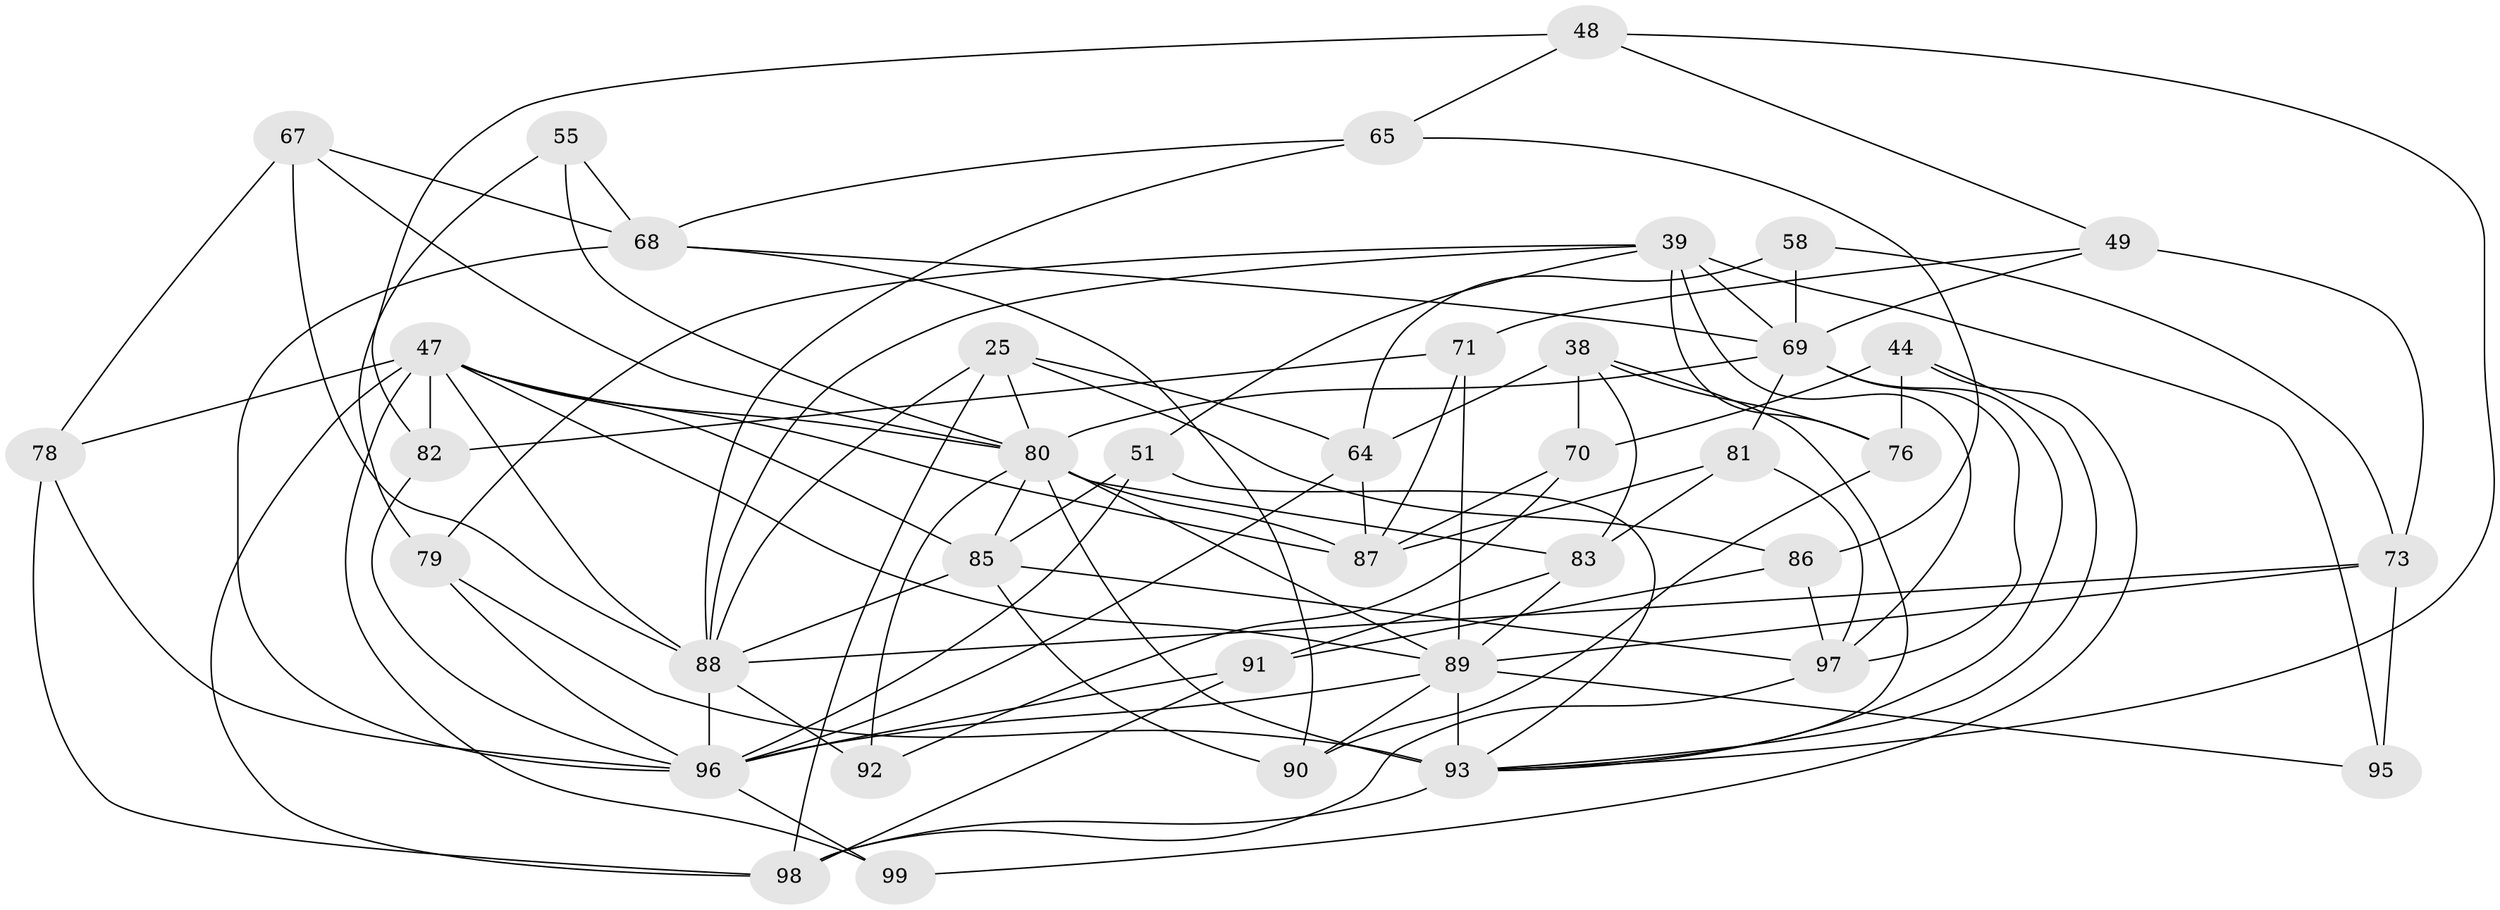 // original degree distribution, {4: 1.0}
// Generated by graph-tools (version 1.1) at 2025/03/03/04/25 22:03:06]
// undirected, 39 vertices, 103 edges
graph export_dot {
graph [start="1"]
  node [color=gray90,style=filled];
  25 [super="+20"];
  38 [super="+34"];
  39 [super="+27+28"];
  44;
  47 [super="+40+33"];
  48;
  49;
  51;
  55;
  58;
  64 [super="+60"];
  65;
  67 [super="+13"];
  68 [super="+5+26"];
  69 [super="+32+17"];
  70;
  71;
  73 [super="+41"];
  76;
  78 [super="+36"];
  79;
  80 [super="+1+12+14+74"];
  81 [super="+18"];
  82;
  83 [super="+56"];
  85 [super="+62+23"];
  86;
  87 [super="+30"];
  88 [super="+11+63+84+53"];
  89 [super="+75"];
  90;
  91;
  92 [super="+45"];
  93 [super="+42+54+57+59"];
  95;
  96 [super="+2+46+61+94"];
  97 [super="+3+7"];
  98 [super="+77+72"];
  99;
  25 -- 64;
  25 -- 86;
  25 -- 88;
  25 -- 98 [weight=2];
  25 -- 80;
  38 -- 64 [weight=2];
  38 -- 83;
  38 -- 70;
  38 -- 76;
  38 -- 93;
  39 -- 51;
  39 -- 97;
  39 -- 88;
  39 -- 69 [weight=2];
  39 -- 79;
  39 -- 76;
  39 -- 95;
  44 -- 99;
  44 -- 70;
  44 -- 76;
  44 -- 93;
  47 -- 88 [weight=2];
  47 -- 98;
  47 -- 82;
  47 -- 99 [weight=2];
  47 -- 85;
  47 -- 80;
  47 -- 87;
  47 -- 78 [weight=2];
  47 -- 89;
  48 -- 49;
  48 -- 65;
  48 -- 82;
  48 -- 93;
  49 -- 71;
  49 -- 69;
  49 -- 73;
  51 -- 96;
  51 -- 85;
  51 -- 93;
  55 -- 79;
  55 -- 80 [weight=2];
  55 -- 68;
  58 -- 64;
  58 -- 73;
  58 -- 69 [weight=2];
  64 -- 96;
  64 -- 87;
  65 -- 86;
  65 -- 68;
  65 -- 88;
  67 -- 78 [weight=2];
  67 -- 68;
  67 -- 88 [weight=2];
  67 -- 80;
  68 -- 69 [weight=2];
  68 -- 90;
  68 -- 96 [weight=2];
  69 -- 97;
  69 -- 81 [weight=2];
  69 -- 80 [weight=3];
  69 -- 93;
  70 -- 92;
  70 -- 87;
  71 -- 82;
  71 -- 87;
  71 -- 89;
  73 -- 89 [weight=2];
  73 -- 88 [weight=2];
  73 -- 95 [weight=2];
  76 -- 90;
  78 -- 96;
  78 -- 98;
  79 -- 96;
  79 -- 93;
  80 -- 92 [weight=3];
  80 -- 83 [weight=2];
  80 -- 85;
  80 -- 87 [weight=3];
  80 -- 89;
  80 -- 93 [weight=4];
  81 -- 97 [weight=2];
  81 -- 83;
  81 -- 87;
  82 -- 96;
  83 -- 91;
  83 -- 89;
  85 -- 97 [weight=2];
  85 -- 88 [weight=2];
  85 -- 90;
  86 -- 91;
  86 -- 97;
  88 -- 96 [weight=3];
  88 -- 92 [weight=2];
  89 -- 96 [weight=2];
  89 -- 90;
  89 -- 95;
  89 -- 93 [weight=2];
  91 -- 96;
  91 -- 98;
  93 -- 98 [weight=2];
  96 -- 99;
  97 -- 98;
}
